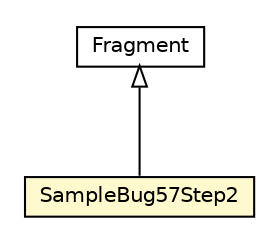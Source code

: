 #!/usr/local/bin/dot
#
# Class diagram 
# Generated by UMLGraph version R5_6-24-gf6e263 (http://www.umlgraph.org/)
#

digraph G {
	edge [fontname="Helvetica",fontsize=10,labelfontname="Helvetica",labelfontsize=10];
	node [fontname="Helvetica",fontsize=10,shape=plaintext];
	nodesep=0.25;
	ranksep=0.5;
	// org.osmdroid.bugtestfragments.SampleBug57Step2
	c1851 [label=<<table title="org.osmdroid.bugtestfragments.SampleBug57Step2" border="0" cellborder="1" cellspacing="0" cellpadding="2" port="p" bgcolor="lemonChiffon" href="./SampleBug57Step2.html">
		<tr><td><table border="0" cellspacing="0" cellpadding="1">
<tr><td align="center" balign="center"> SampleBug57Step2 </td></tr>
		</table></td></tr>
		</table>>, URL="./SampleBug57Step2.html", fontname="Helvetica", fontcolor="black", fontsize=10.0];
	//org.osmdroid.bugtestfragments.SampleBug57Step2 extends android.support.v4.app.Fragment
	c1905:p -> c1851:p [dir=back,arrowtail=empty];
	// android.support.v4.app.Fragment
	c1905 [label=<<table title="android.support.v4.app.Fragment" border="0" cellborder="1" cellspacing="0" cellpadding="2" port="p" href="http://java.sun.com/j2se/1.4.2/docs/api/android/support/v4/app/Fragment.html">
		<tr><td><table border="0" cellspacing="0" cellpadding="1">
<tr><td align="center" balign="center"> Fragment </td></tr>
		</table></td></tr>
		</table>>, URL="http://java.sun.com/j2se/1.4.2/docs/api/android/support/v4/app/Fragment.html", fontname="Helvetica", fontcolor="black", fontsize=10.0];
}

